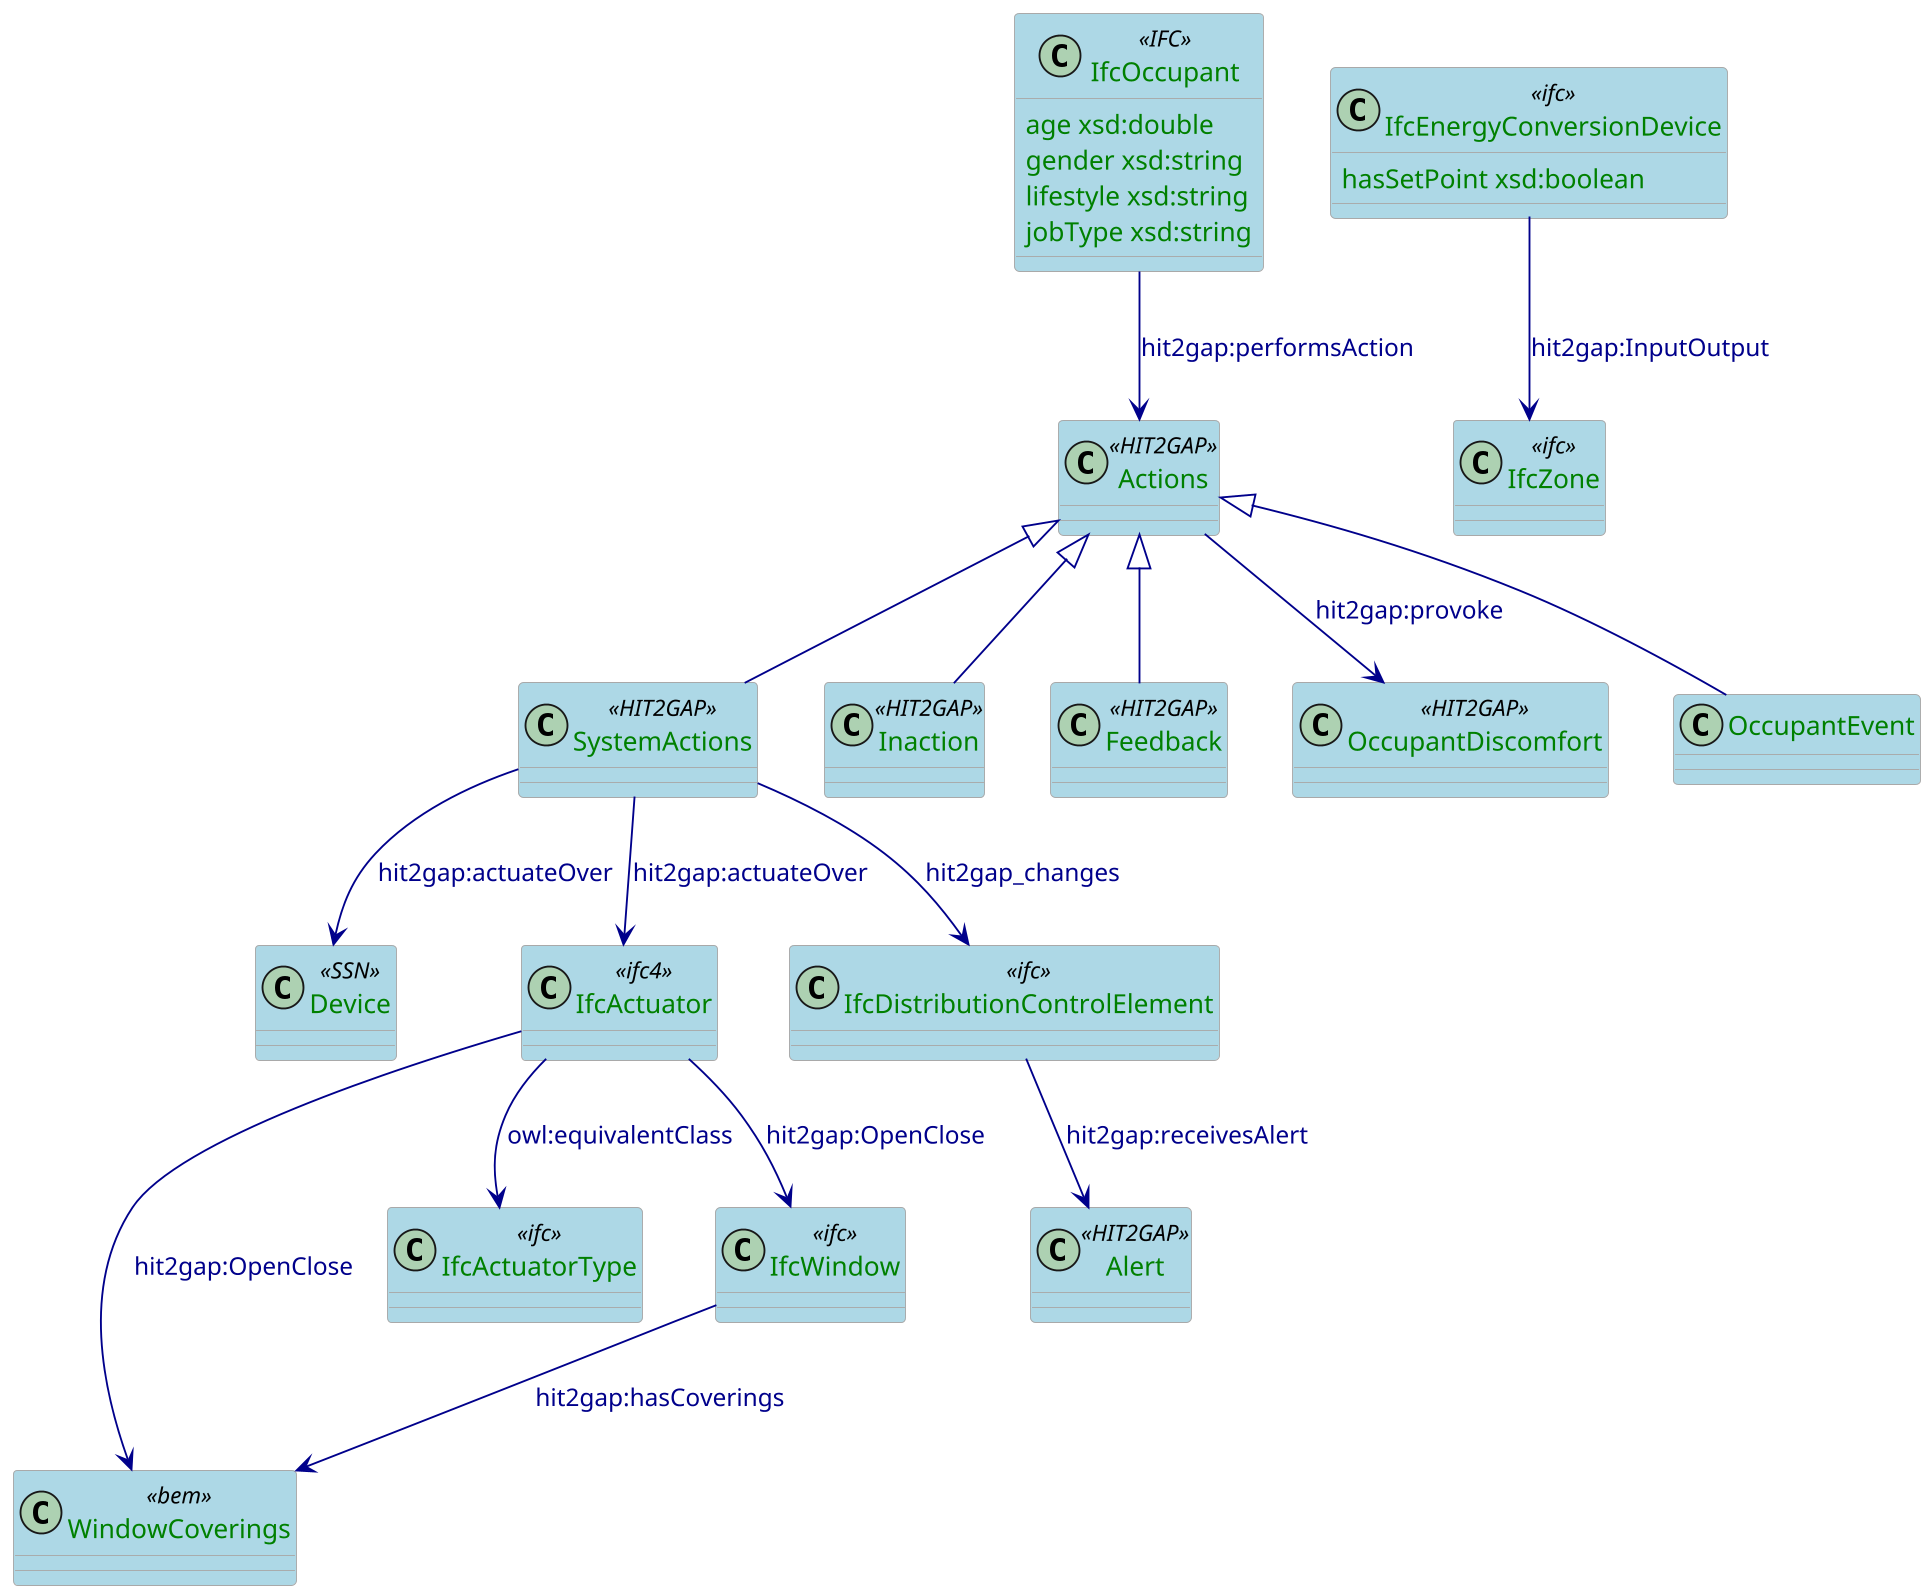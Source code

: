 @startuml

scale 0.6

skinparam class {
  ArrowColor DarkBlue
  ArrowFontColor DarkBlue
  BackgroundColor LightBlue
  BorderColor DarkGrey
}
skinparam dpi 300
skinparam stereotypeCBackgroundColor Wheat
skinparam classAttributeFontColor  Green

class Actions <<HIT2GAP>>{

}

class SystemActions<<HIT2GAP>>{

}

class Device <<SSN>>{

}

class Alert <<HIT2GAP>>{

}

class Inaction <<HIT2GAP>>{

}

class Feedback <<HIT2GAP>>{

}


class OccupantDiscomfort <<HIT2GAP>>{

}

class WindowCoverings <<bem>> 


class IfcActuator <<ifc4>>
class IfcActuatorType <<ifc>>

class IfcWindow <<ifc>>
class IfcZone <<ifc>>

class IfcDistributionControlElement <<ifc>>

class IfcEnergyConversionDevice <<ifc>> {
  hasSetPoint xsd:boolean
}

class IfcOccupant <<IFC>>{
  age xsd:double
  gender xsd:string
  lifestyle xsd:string
  jobType xsd:string
}

Actions <|-- SystemActions
Actions <|-- Inaction

Actions <|-- Feedback
Actions <|-- OccupantEvent

Actions --> OccupantDiscomfort: hit2gap:provoke
SystemActions --> IfcDistributionControlElement:hit2gap_changes
IfcDistributionControlElement --> Alert: hit2gap:receivesAlert
SystemActions --> Device: hit2gap:actuateOver
SystemActions --> IfcActuator: hit2gap:actuateOver
IfcOccupant --> Actions: hit2gap:performsAction
IfcWindow --> WindowCoverings: hit2gap:hasCoverings
IfcActuator --> IfcWindow: hit2gap:OpenClose
IfcActuator --> WindowCoverings: hit2gap:OpenClose
IfcEnergyConversionDevice --> IfcZone: hit2gap:InputOutput

IfcActuator --> IfcActuatorType: owl:equivalentClass


@enduml

